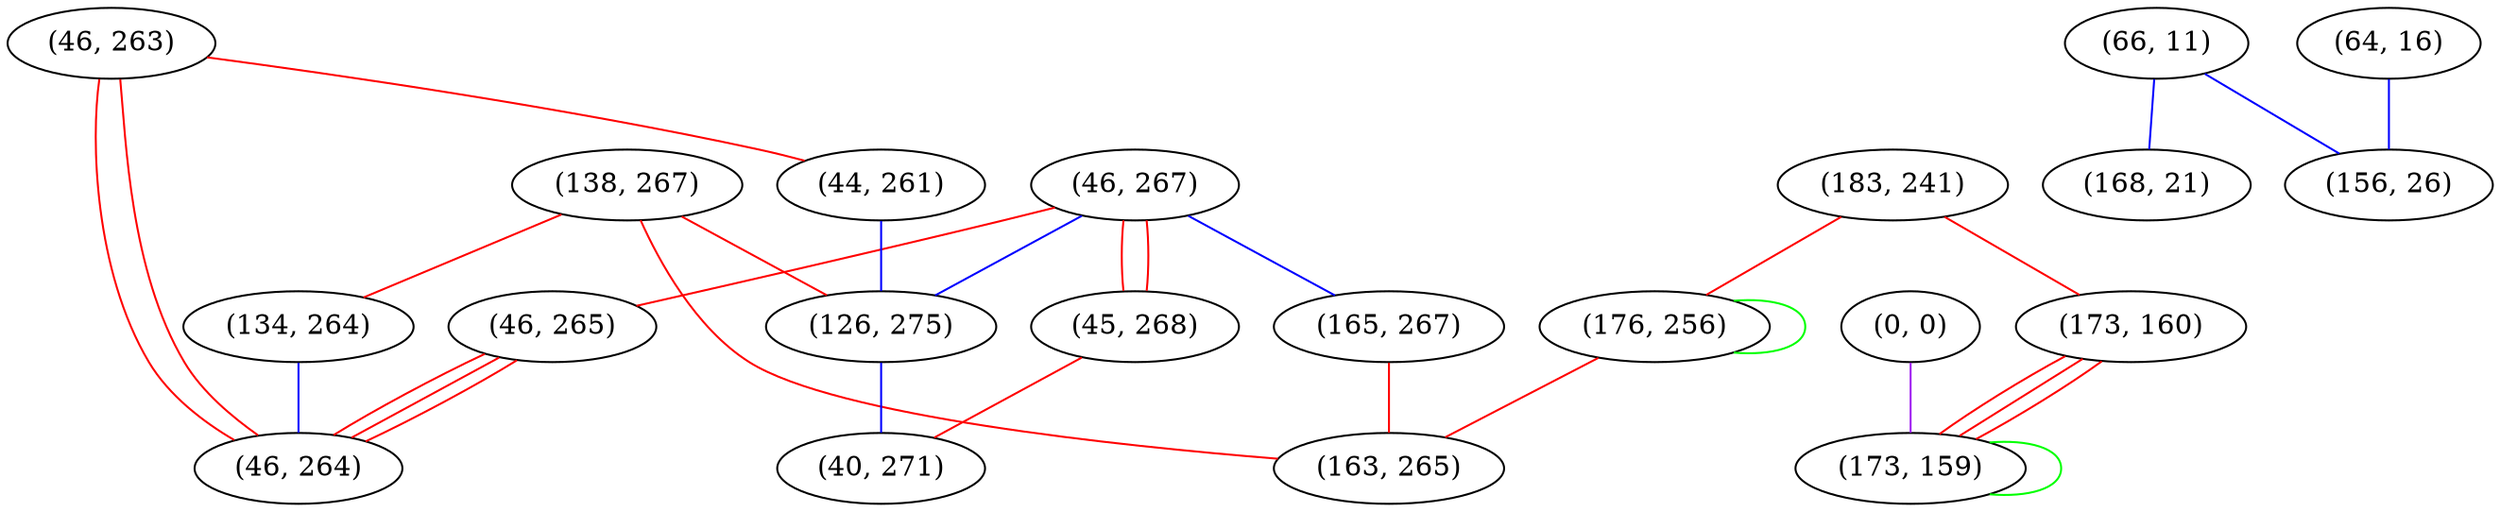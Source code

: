 graph "" {
"(46, 267)";
"(45, 268)";
"(0, 0)";
"(138, 267)";
"(134, 264)";
"(165, 267)";
"(66, 11)";
"(183, 241)";
"(46, 263)";
"(64, 16)";
"(176, 256)";
"(44, 261)";
"(163, 265)";
"(173, 160)";
"(168, 21)";
"(126, 275)";
"(156, 26)";
"(46, 265)";
"(173, 159)";
"(46, 264)";
"(40, 271)";
"(46, 267)" -- "(126, 275)"  [color=blue, key=0, weight=3];
"(46, 267)" -- "(45, 268)"  [color=red, key=0, weight=1];
"(46, 267)" -- "(45, 268)"  [color=red, key=1, weight=1];
"(46, 267)" -- "(46, 265)"  [color=red, key=0, weight=1];
"(46, 267)" -- "(165, 267)"  [color=blue, key=0, weight=3];
"(45, 268)" -- "(40, 271)"  [color=red, key=0, weight=1];
"(0, 0)" -- "(173, 159)"  [color=purple, key=0, weight=4];
"(138, 267)" -- "(126, 275)"  [color=red, key=0, weight=1];
"(138, 267)" -- "(163, 265)"  [color=red, key=0, weight=1];
"(138, 267)" -- "(134, 264)"  [color=red, key=0, weight=1];
"(134, 264)" -- "(46, 264)"  [color=blue, key=0, weight=3];
"(165, 267)" -- "(163, 265)"  [color=red, key=0, weight=1];
"(66, 11)" -- "(156, 26)"  [color=blue, key=0, weight=3];
"(66, 11)" -- "(168, 21)"  [color=blue, key=0, weight=3];
"(183, 241)" -- "(176, 256)"  [color=red, key=0, weight=1];
"(183, 241)" -- "(173, 160)"  [color=red, key=0, weight=1];
"(46, 263)" -- "(44, 261)"  [color=red, key=0, weight=1];
"(46, 263)" -- "(46, 264)"  [color=red, key=0, weight=1];
"(46, 263)" -- "(46, 264)"  [color=red, key=1, weight=1];
"(64, 16)" -- "(156, 26)"  [color=blue, key=0, weight=3];
"(176, 256)" -- "(163, 265)"  [color=red, key=0, weight=1];
"(176, 256)" -- "(176, 256)"  [color=green, key=0, weight=2];
"(44, 261)" -- "(126, 275)"  [color=blue, key=0, weight=3];
"(173, 160)" -- "(173, 159)"  [color=red, key=0, weight=1];
"(173, 160)" -- "(173, 159)"  [color=red, key=1, weight=1];
"(173, 160)" -- "(173, 159)"  [color=red, key=2, weight=1];
"(126, 275)" -- "(40, 271)"  [color=blue, key=0, weight=3];
"(46, 265)" -- "(46, 264)"  [color=red, key=0, weight=1];
"(46, 265)" -- "(46, 264)"  [color=red, key=1, weight=1];
"(46, 265)" -- "(46, 264)"  [color=red, key=2, weight=1];
"(173, 159)" -- "(173, 159)"  [color=green, key=0, weight=2];
}
